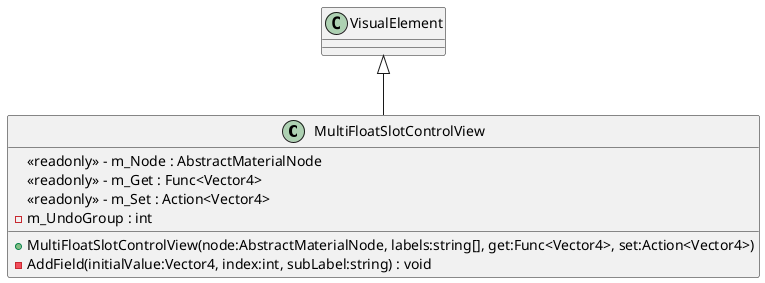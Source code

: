 @startuml
class MultiFloatSlotControlView {
    <<readonly>> - m_Node : AbstractMaterialNode
    <<readonly>> - m_Get : Func<Vector4>
    <<readonly>> - m_Set : Action<Vector4>
    - m_UndoGroup : int
    + MultiFloatSlotControlView(node:AbstractMaterialNode, labels:string[], get:Func<Vector4>, set:Action<Vector4>)
    - AddField(initialValue:Vector4, index:int, subLabel:string) : void
}
VisualElement <|-- MultiFloatSlotControlView
@enduml
